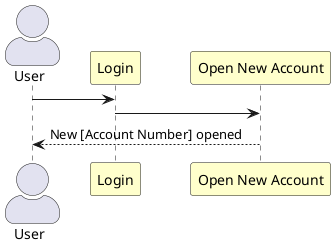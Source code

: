 @startuml OPEN_NEW_ACCOUNT_SCENARIO
@startuml REQUEST_LOAN_OF_A_NEW_ACCOUNT_SCENARIO

!pragma teoz true
skinparam ParticipantPadding 20
skinparam BoxPadding 10
skinparam actorStyle awesome

actor "User" as user
participant "Login" as login #BUSINESS
participant "Open New Account" as open_account #BUSINESS

user -> login
login -> open_account
open_account --> user: New [Account Number] opened
@enduml
